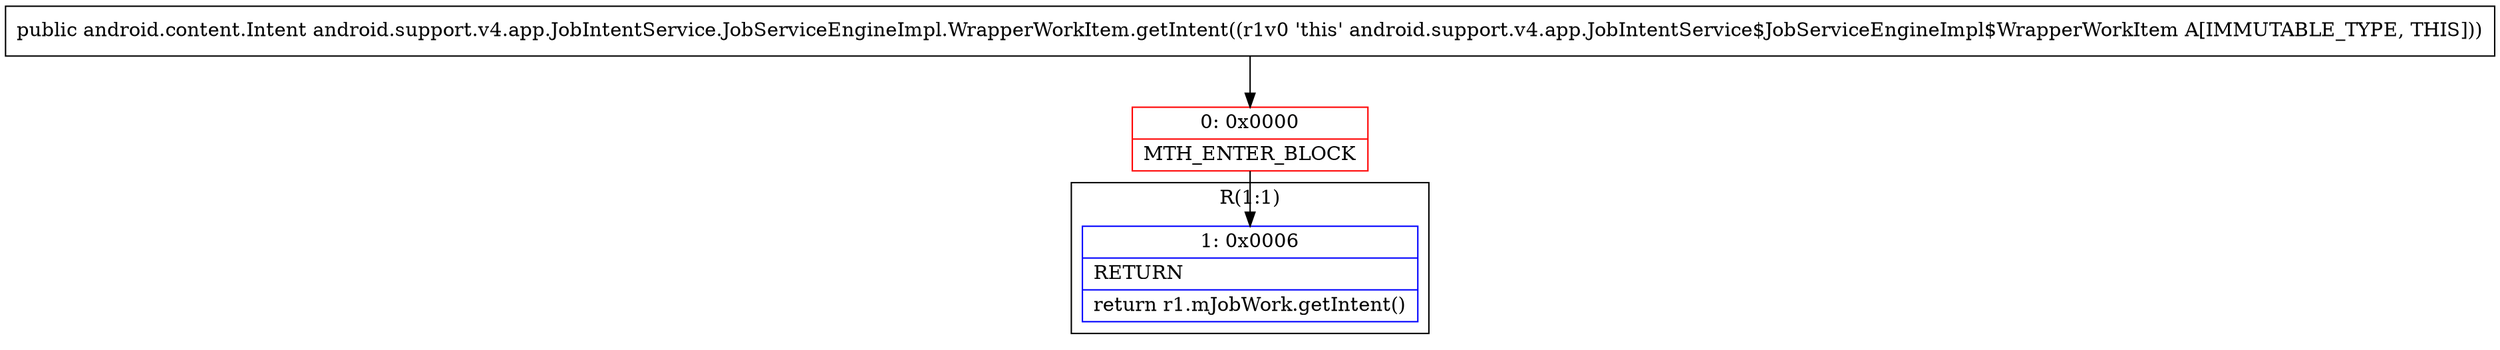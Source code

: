 digraph "CFG forandroid.support.v4.app.JobIntentService.JobServiceEngineImpl.WrapperWorkItem.getIntent()Landroid\/content\/Intent;" {
subgraph cluster_Region_284487443 {
label = "R(1:1)";
node [shape=record,color=blue];
Node_1 [shape=record,label="{1\:\ 0x0006|RETURN\l|return r1.mJobWork.getIntent()\l}"];
}
Node_0 [shape=record,color=red,label="{0\:\ 0x0000|MTH_ENTER_BLOCK\l}"];
MethodNode[shape=record,label="{public android.content.Intent android.support.v4.app.JobIntentService.JobServiceEngineImpl.WrapperWorkItem.getIntent((r1v0 'this' android.support.v4.app.JobIntentService$JobServiceEngineImpl$WrapperWorkItem A[IMMUTABLE_TYPE, THIS])) }"];
MethodNode -> Node_0;
Node_0 -> Node_1;
}

